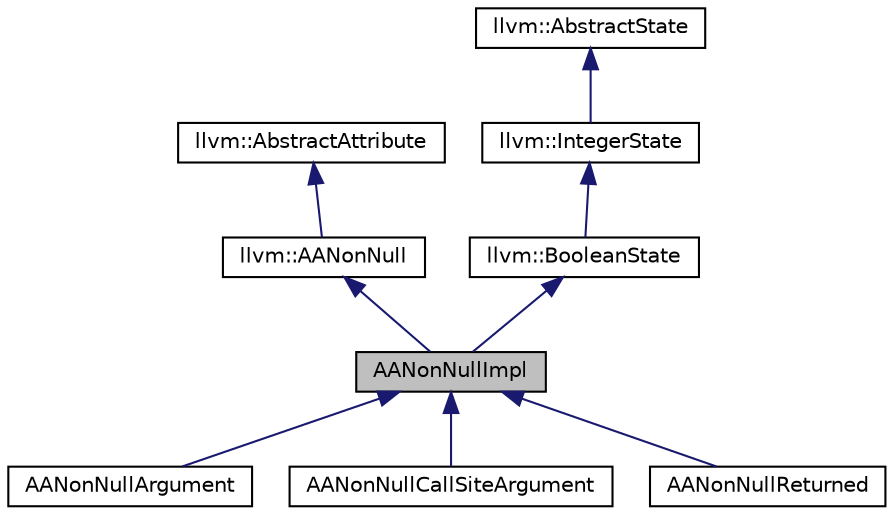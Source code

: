 digraph "AANonNullImpl"
{
 // LATEX_PDF_SIZE
  bgcolor="transparent";
  edge [fontname="Helvetica",fontsize="10",labelfontname="Helvetica",labelfontsize="10"];
  node [fontname="Helvetica",fontsize="10",shape="box"];
  Node1 [label="AANonNullImpl",height=0.2,width=0.4,color="black", fillcolor="grey75", style="filled", fontcolor="black",tooltip="---------------------— NonNull Argument Attribute ---------------------—"];
  Node2 -> Node1 [dir="back",color="midnightblue",fontsize="10",style="solid",fontname="Helvetica"];
  Node2 [label="llvm::AANonNull",height=0.2,width=0.4,color="black",URL="$structllvm_1_1AANonNull.html",tooltip="An abstract interface for all nonnull attributes."];
  Node3 -> Node2 [dir="back",color="midnightblue",fontsize="10",style="solid",fontname="Helvetica"];
  Node3 [label="llvm::AbstractAttribute",height=0.2,width=0.4,color="black",URL="$structllvm_1_1AbstractAttribute.html",tooltip="Base struct for all \"concrete attribute\" deductions."];
  Node4 -> Node1 [dir="back",color="midnightblue",fontsize="10",style="solid",fontname="Helvetica"];
  Node4 [label="llvm::BooleanState",height=0.2,width=0.4,color="black",URL="$structllvm_1_1BooleanState.html",tooltip="Simple wrapper for a single bit (boolean) state."];
  Node5 -> Node4 [dir="back",color="midnightblue",fontsize="10",style="solid",fontname="Helvetica"];
  Node5 [label="llvm::IntegerState",height=0.2,width=0.4,color="black",URL="$structllvm_1_1IntegerState.html",tooltip="Simple state with integers encoding."];
  Node6 -> Node5 [dir="back",color="midnightblue",fontsize="10",style="solid",fontname="Helvetica"];
  Node6 [label="llvm::AbstractState",height=0.2,width=0.4,color="black",URL="$structllvm_1_1AbstractState.html",tooltip="An interface to query the internal state of an abstract attribute."];
  Node1 -> Node7 [dir="back",color="midnightblue",fontsize="10",style="solid",fontname="Helvetica"];
  Node7 [label="AANonNullArgument",height=0.2,width=0.4,color="black",URL="$structAANonNullArgument.html",tooltip="NonNull attribute for function argument."];
  Node1 -> Node8 [dir="back",color="midnightblue",fontsize="10",style="solid",fontname="Helvetica"];
  Node8 [label="AANonNullCallSiteArgument",height=0.2,width=0.4,color="black",URL="$structAANonNullCallSiteArgument.html",tooltip="NonNull attribute for a call site argument."];
  Node1 -> Node9 [dir="back",color="midnightblue",fontsize="10",style="solid",fontname="Helvetica"];
  Node9 [label="AANonNullReturned",height=0.2,width=0.4,color="black",URL="$structAANonNullReturned.html",tooltip="NonNull attribute for function return value."];
}
